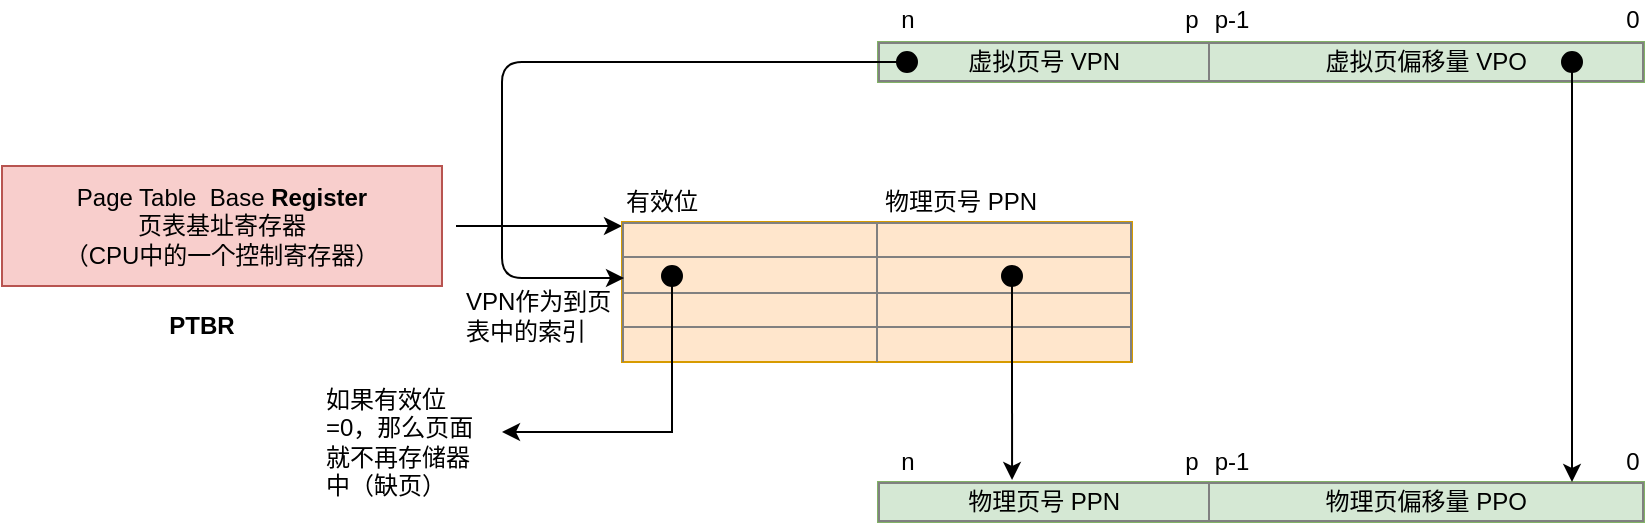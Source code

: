 <mxfile version="10.6.9" type="github"><diagram id="EYozErUtLuRMALilVOqT" name="Page-1"><mxGraphModel dx="918" dy="587" grid="1" gridSize="10" guides="1" tooltips="1" connect="1" arrows="1" fold="1" page="1" pageScale="1" pageWidth="850" pageHeight="1100" math="0" shadow="0"><root><mxCell id="0"/><mxCell id="1" parent="0"/><mxCell id="sohIslYdpBqKBP-_jz3h-7" value="" style="edgeStyle=orthogonalEdgeStyle;rounded=0;orthogonalLoop=1;jettySize=auto;html=1;" parent="1" edge="1"><mxGeometry relative="1" as="geometry"><mxPoint x="267" y="262" as="sourcePoint"/><mxPoint x="350" y="262" as="targetPoint"/></mxGeometry></mxCell><mxCell id="sohIslYdpBqKBP-_jz3h-1" value="Page Table &amp;nbsp;Base &lt;b&gt;Register&lt;/b&gt;&lt;br&gt;页表基址寄存器&lt;br&gt;（CPU中的一个控制寄存器）&lt;br&gt;" style="rounded=0;whiteSpace=wrap;html=1;fillColor=#f8cecc;strokeColor=#b85450;" parent="1" vertex="1"><mxGeometry x="40" y="232" width="220" height="60" as="geometry"/></mxCell><mxCell id="sohIslYdpBqKBP-_jz3h-12" value="&lt;table border=&quot;1&quot; width=&quot;100%&quot; style=&quot;width: 100% ; height: 100% ; border-collapse: collapse&quot;&gt;&lt;tbody&gt;&lt;tr&gt;&lt;td align=&quot;center&quot;&gt;&lt;/td&gt;&lt;td align=&quot;center&quot;&gt;&lt;br&gt;&lt;/td&gt;&lt;/tr&gt;&lt;tr&gt;&lt;td align=&quot;center&quot;&gt;&lt;/td&gt;&lt;td align=&quot;center&quot;&gt;&lt;br&gt;&lt;/td&gt;&lt;/tr&gt;&lt;tr&gt;&lt;td&gt;&lt;br&gt;&lt;/td&gt;&lt;td&gt;&lt;br&gt;&lt;/td&gt;&lt;/tr&gt;&lt;tr&gt;&lt;td&gt;&lt;br&gt;&lt;/td&gt;&lt;td&gt;&lt;br&gt;&lt;/td&gt;&lt;/tr&gt;&lt;tr&gt;&lt;td&gt;&lt;br&gt;&lt;/td&gt;&lt;td&gt;&lt;br&gt;&lt;/td&gt;&lt;/tr&gt;&lt;/tbody&gt;&lt;/table&gt;" style="text;html=1;strokeColor=#d79b00;fillColor=#ffe6cc;overflow=fill;" parent="1" vertex="1"><mxGeometry x="350" y="260" width="255" height="70" as="geometry"/></mxCell><mxCell id="sohIslYdpBqKBP-_jz3h-13" value="&lt;b&gt;PTBR&lt;/b&gt;" style="text;html=1;strokeColor=none;fillColor=none;align=center;verticalAlign=middle;whiteSpace=wrap;rounded=0;" parent="1" vertex="1"><mxGeometry x="120" y="302" width="40" height="20" as="geometry"/></mxCell><mxCell id="sohIslYdpBqKBP-_jz3h-14" value="有效位" style="text;html=1;strokeColor=none;fillColor=none;align=center;verticalAlign=middle;whiteSpace=wrap;rounded=0;" parent="1" vertex="1"><mxGeometry x="350" y="240" width="40" height="20" as="geometry"/></mxCell><mxCell id="sohIslYdpBqKBP-_jz3h-15" value="物理页号 PPN" style="text;html=1;strokeColor=none;fillColor=none;align=center;verticalAlign=middle;whiteSpace=wrap;rounded=0;" parent="1" vertex="1"><mxGeometry x="478" y="240" width="83" height="20" as="geometry"/></mxCell><mxCell id="sohIslYdpBqKBP-_jz3h-17" value="&lt;table border=&quot;1&quot; width=&quot;100%&quot; style=&quot;width: 100% ; height: 100% ; border-collapse: collapse&quot;&gt;&lt;tbody&gt;&lt;tr&gt;&lt;td align=&quot;center&quot;&gt;虚拟页号 VPN&lt;/td&gt;&lt;td align=&quot;center&quot;&gt;虚拟页偏移量 VPO&lt;/td&gt;&lt;/tr&gt;&lt;/tbody&gt;&lt;/table&gt;" style="text;html=1;strokeColor=#82b366;fillColor=#d5e8d4;overflow=fill;" parent="1" vertex="1"><mxGeometry x="478" y="170" width="383" height="20" as="geometry"/></mxCell><mxCell id="sohIslYdpBqKBP-_jz3h-19" value="&lt;table border=&quot;1&quot; width=&quot;100%&quot; style=&quot;width: 100% ; height: 100% ; border-collapse: collapse&quot;&gt;&lt;tbody&gt;&lt;tr&gt;&lt;td align=&quot;center&quot;&gt;物理页号 PPN&lt;/td&gt;&lt;td align=&quot;center&quot;&gt;物理页偏移量 PPO&lt;/td&gt;&lt;/tr&gt;&lt;/tbody&gt;&lt;/table&gt;" style="text;html=1;strokeColor=#82b366;fillColor=#d5e8d4;overflow=fill;" parent="1" vertex="1"><mxGeometry x="478" y="390" width="383" height="20" as="geometry"/></mxCell><mxCell id="sohIslYdpBqKBP-_jz3h-22" value="0" style="text;html=1;strokeColor=none;fillColor=none;align=center;verticalAlign=middle;whiteSpace=wrap;rounded=0;" parent="1" vertex="1"><mxGeometry x="850" y="149" width="11" height="20" as="geometry"/></mxCell><mxCell id="sohIslYdpBqKBP-_jz3h-27" value="p-1" style="text;html=1;strokeColor=none;fillColor=none;align=center;verticalAlign=middle;whiteSpace=wrap;rounded=0;" parent="1" vertex="1"><mxGeometry x="640" y="149" width="30" height="20" as="geometry"/></mxCell><mxCell id="sohIslYdpBqKBP-_jz3h-28" value="p" style="text;html=1;strokeColor=none;fillColor=none;align=center;verticalAlign=middle;whiteSpace=wrap;rounded=0;" parent="1" vertex="1"><mxGeometry x="620" y="149" width="30" height="20" as="geometry"/></mxCell><mxCell id="sohIslYdpBqKBP-_jz3h-29" value="n&lt;br&gt;" style="text;html=1;strokeColor=none;fillColor=none;align=center;verticalAlign=middle;whiteSpace=wrap;rounded=0;" parent="1" vertex="1"><mxGeometry x="477.5" y="149" width="30" height="20" as="geometry"/></mxCell><mxCell id="sohIslYdpBqKBP-_jz3h-30" value="0" style="text;html=1;strokeColor=none;fillColor=none;align=center;verticalAlign=middle;whiteSpace=wrap;rounded=0;" parent="1" vertex="1"><mxGeometry x="850" y="370" width="11" height="20" as="geometry"/></mxCell><mxCell id="sohIslYdpBqKBP-_jz3h-31" value="p-1" style="text;html=1;strokeColor=none;fillColor=none;align=center;verticalAlign=middle;whiteSpace=wrap;rounded=0;" parent="1" vertex="1"><mxGeometry x="640" y="370" width="30" height="20" as="geometry"/></mxCell><mxCell id="sohIslYdpBqKBP-_jz3h-32" value="p" style="text;html=1;strokeColor=none;fillColor=none;align=center;verticalAlign=middle;whiteSpace=wrap;rounded=0;" parent="1" vertex="1"><mxGeometry x="620" y="370" width="30" height="20" as="geometry"/></mxCell><mxCell id="sohIslYdpBqKBP-_jz3h-33" value="n&lt;br&gt;" style="text;html=1;strokeColor=none;fillColor=none;align=center;verticalAlign=middle;whiteSpace=wrap;rounded=0;" parent="1" vertex="1"><mxGeometry x="477.5" y="370" width="30" height="20" as="geometry"/></mxCell><mxCell id="sohIslYdpBqKBP-_jz3h-35" value="" style="edgeStyle=elbowEdgeStyle;elbow=vertical;endArrow=classic;html=1;entryX=0.004;entryY=0.4;entryDx=0;entryDy=0;entryPerimeter=0;exitX=0;exitY=0.5;exitDx=0;exitDy=0;" parent="1" source="sohIslYdpBqKBP-_jz3h-36" target="sohIslYdpBqKBP-_jz3h-12" edge="1"><mxGeometry width="50" height="50" relative="1" as="geometry"><mxPoint x="40" y="480" as="sourcePoint"/><mxPoint x="90" y="430" as="targetPoint"/><Array as="points"><mxPoint x="290" y="234"/></Array></mxGeometry></mxCell><mxCell id="sohIslYdpBqKBP-_jz3h-36" value="" style="ellipse;whiteSpace=wrap;html=1;aspect=fixed;fillColor=#000000;" parent="1" vertex="1"><mxGeometry x="487.5" y="175" width="10" height="10" as="geometry"/></mxCell><mxCell id="htgvwrKGmOr52Vlv1vXd-8" value="" style="edgeStyle=orthogonalEdgeStyle;rounded=0;orthogonalLoop=1;jettySize=auto;html=1;" edge="1" parent="1" source="sohIslYdpBqKBP-_jz3h-38"><mxGeometry relative="1" as="geometry"><mxPoint x="290" y="365" as="targetPoint"/><Array as="points"><mxPoint x="375" y="365"/></Array></mxGeometry></mxCell><mxCell id="sohIslYdpBqKBP-_jz3h-38" value="" style="ellipse;whiteSpace=wrap;html=1;aspect=fixed;fillColor=#000000;" parent="1" vertex="1"><mxGeometry x="370" y="282" width="10" height="10" as="geometry"/></mxCell><mxCell id="htgvwrKGmOr52Vlv1vXd-6" value="" style="edgeStyle=orthogonalEdgeStyle;rounded=0;orthogonalLoop=1;jettySize=auto;html=1;entryX=0.175;entryY=-0.05;entryDx=0;entryDy=0;entryPerimeter=0;" edge="1" parent="1" source="htgvwrKGmOr52Vlv1vXd-1" target="sohIslYdpBqKBP-_jz3h-19"><mxGeometry relative="1" as="geometry"><mxPoint x="545" y="372" as="targetPoint"/></mxGeometry></mxCell><mxCell id="htgvwrKGmOr52Vlv1vXd-1" value="" style="ellipse;whiteSpace=wrap;html=1;aspect=fixed;fillColor=#000000;" vertex="1" parent="1"><mxGeometry x="540" y="282" width="10" height="10" as="geometry"/></mxCell><mxCell id="htgvwrKGmOr52Vlv1vXd-4" value="" style="edgeStyle=orthogonalEdgeStyle;rounded=0;orthogonalLoop=1;jettySize=auto;html=1;entryX=0.906;entryY=0;entryDx=0;entryDy=0;entryPerimeter=0;" edge="1" parent="1" source="htgvwrKGmOr52Vlv1vXd-2" target="sohIslYdpBqKBP-_jz3h-19"><mxGeometry relative="1" as="geometry"><mxPoint x="825" y="380" as="targetPoint"/></mxGeometry></mxCell><mxCell id="htgvwrKGmOr52Vlv1vXd-2" value="" style="ellipse;whiteSpace=wrap;html=1;aspect=fixed;fillColor=#000000;" vertex="1" parent="1"><mxGeometry x="820" y="175" width="10" height="10" as="geometry"/></mxCell><mxCell id="htgvwrKGmOr52Vlv1vXd-9" value="VPN作为到页表中的索引" style="text;html=1;strokeColor=none;fillColor=none;align=left;verticalAlign=middle;whiteSpace=wrap;rounded=0;" vertex="1" parent="1"><mxGeometry x="270" y="297" width="80" height="20" as="geometry"/></mxCell><mxCell id="htgvwrKGmOr52Vlv1vXd-10" value="如果有效位=0，那么页面就不再存储器中（缺页）" style="text;html=1;strokeColor=none;fillColor=none;align=left;verticalAlign=middle;whiteSpace=wrap;rounded=0;" vertex="1" parent="1"><mxGeometry x="200" y="360" width="80" height="20" as="geometry"/></mxCell></root></mxGraphModel></diagram></mxfile>